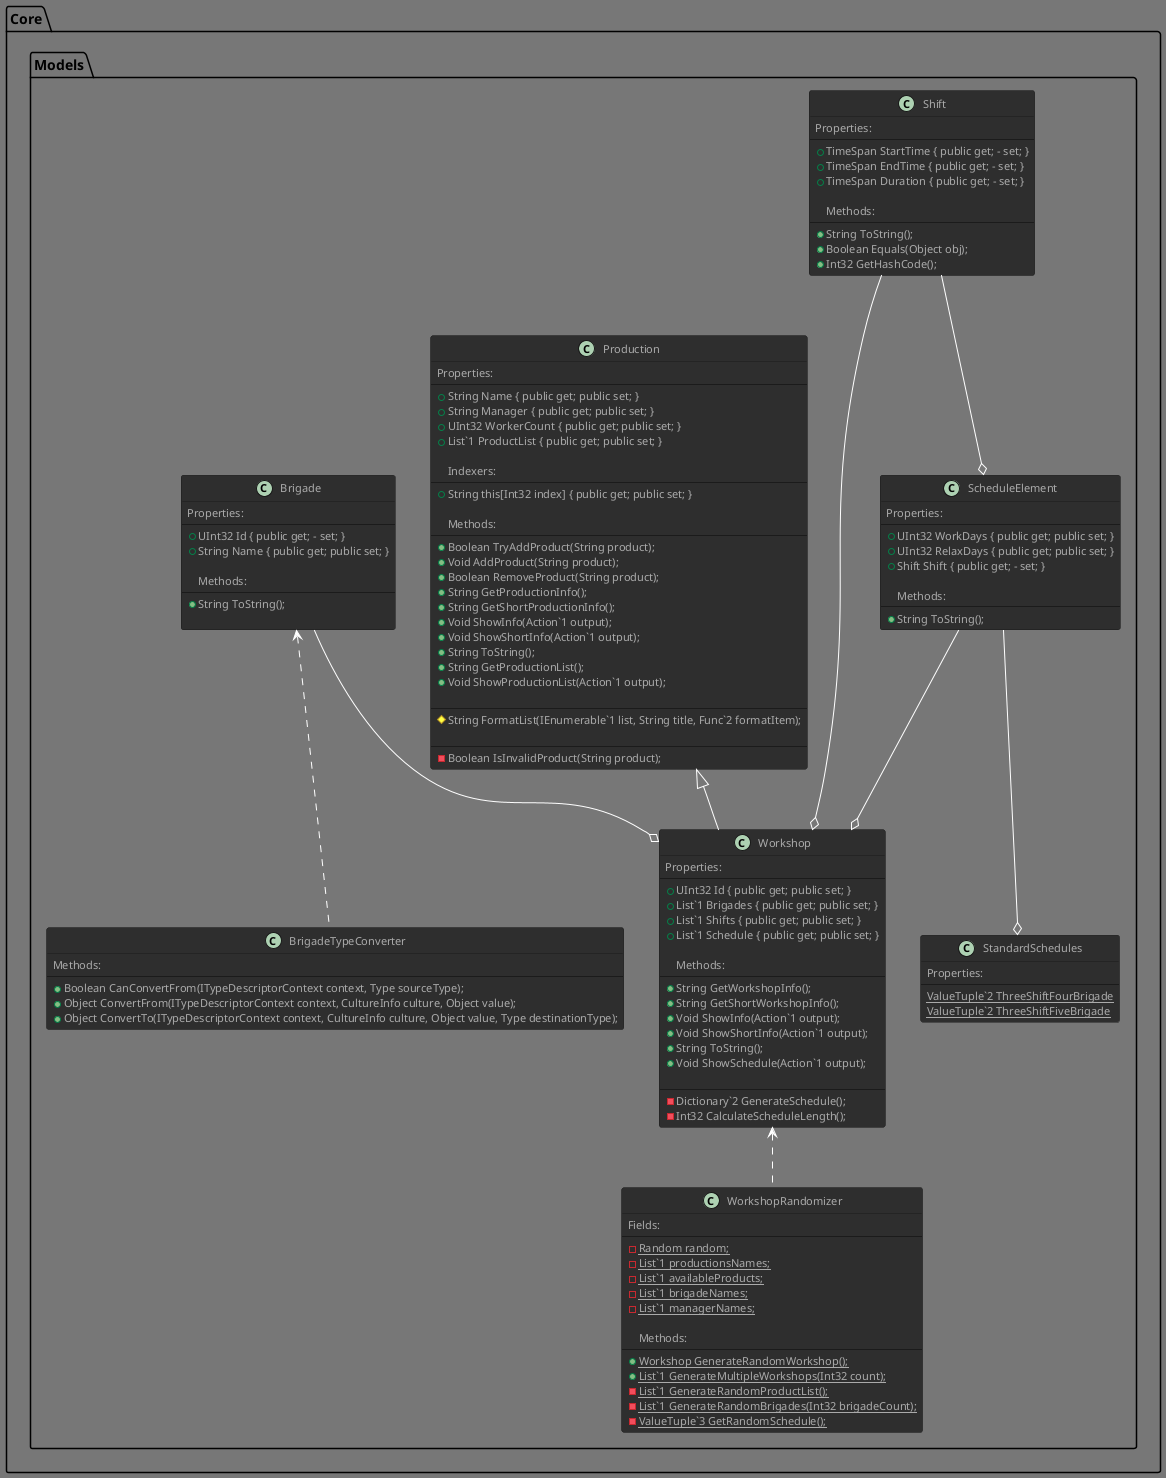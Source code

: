 @startuml

!theme reddress-darkblue

'CLASSES

class Core.Models.Shift
{
    Properties:
    --
    +TimeSpan StartTime { public get; - set; }
    +TimeSpan EndTime { public get; - set; }
    +TimeSpan Duration { public get; - set; }

    Methods:
    --
    +String ToString();
    +Boolean Equals(Object obj);
    +Int32 GetHashCode();
}

class Core.Models.Brigade
{
    Properties:
    --
    +UInt32 Id { public get; - set; }
    +String Name { public get; public set; }

    Methods:
    --
    +String ToString();

}

class Core.Models.BrigadeTypeConverter
{
    Methods:
    --
    +Boolean CanConvertFrom(ITypeDescriptorContext context, Type sourceType);
    +Object ConvertFrom(ITypeDescriptorContext context, CultureInfo culture, Object value);
    +Object ConvertTo(ITypeDescriptorContext context, CultureInfo culture, Object value, Type destinationType);
}

class Core.Models.ScheduleElement
{
    Properties:
    --
    +UInt32 WorkDays { public get; public set; }
    +UInt32 RelaxDays { public get; public set; }
    +Shift Shift { public get; - set; }

    Methods:
    --
    +String ToString();
}

class Core.Models.StandardSchedules
{
    Properties:
    --
    {static} ValueTuple`2 ThreeShiftFourBrigade
    {static} ValueTuple`2 ThreeShiftFiveBrigade
}

class Core.Models.Production 
{
    Properties:
    --
    +String Name { public get; public set; }
    +String Manager { public get; public set; }
    +UInt32 WorkerCount { public get; public set; }
    +List`1 ProductList { public get; public set; }

    Indexers:
    --
    +String this[Int32 index] { public get; public set; }

    Methods:
    --
    +Boolean TryAddProduct(String product);
    +Void AddProduct(String product);
    +Boolean RemoveProduct(String product);
    +String GetProductionInfo();
    +String GetShortProductionInfo();
    +Void ShowInfo(Action`1 output);
    +Void ShowShortInfo(Action`1 output);
    +String ToString();
    +String GetProductionList();
    +Void ShowProductionList(Action`1 output);

    --
    #String FormatList(IEnumerable`1 list, String title, Func`2 formatItem);
    
    --
    -Boolean IsInvalidProduct(String product);
}

class Core.Models.Workshop
{
    Properties:
    --
    +UInt32 Id { public get; public set; }
    +List`1 Brigades { public get; public set; }
    +List`1 Shifts { public get; public set; }
    +List`1 Schedule { public get; public set; }

    Methods:
    --
    +String GetWorkshopInfo();
    +String GetShortWorkshopInfo();
    +Void ShowInfo(Action`1 output);
    +Void ShowShortInfo(Action`1 output);
    +String ToString();
    +Void ShowSchedule(Action`1 output);

    --
    -Dictionary`2 GenerateSchedule();
    -Int32 CalculateScheduleLength();
}

class Core.Models.WorkshopRandomizer
{
    Fields:
    --
    {static} -Random random;
    {static} -List`1 productionsNames;
    {static} -List`1 availableProducts;
    {static} -List`1 brigadeNames;
    {static} -List`1 managerNames;

    Methods:
    --
    {static} +Workshop GenerateRandomWorkshop();
    {static} +List`1 GenerateMultipleWorkshops(Int32 count);
    {static} -List`1 GenerateRandomProductList();
    {static} -List`1 GenerateRandomBrigades(Int32 brigadeCount);
    {static} -ValueTuple`3 GetRandomSchedule();
}

'CLASSES DEPENDECIES

Core.Models.Brigade <.. Core.Models.BrigadeTypeConverter

Core.Models.Shift --o Core.Models.ScheduleElement

Core.Models.ScheduleElement --o Core.Models.StandardSchedules

Core.Models.Production <|-- Core.Models.Workshop

Core.Models.Brigade --o Core.Models.Workshop
Core.Models.Shift --o Core.Models.Workshop
Core.Models.ScheduleElement --o Core.Models.Workshop

Workshop <.. WorkshopRandomizer

@enduml